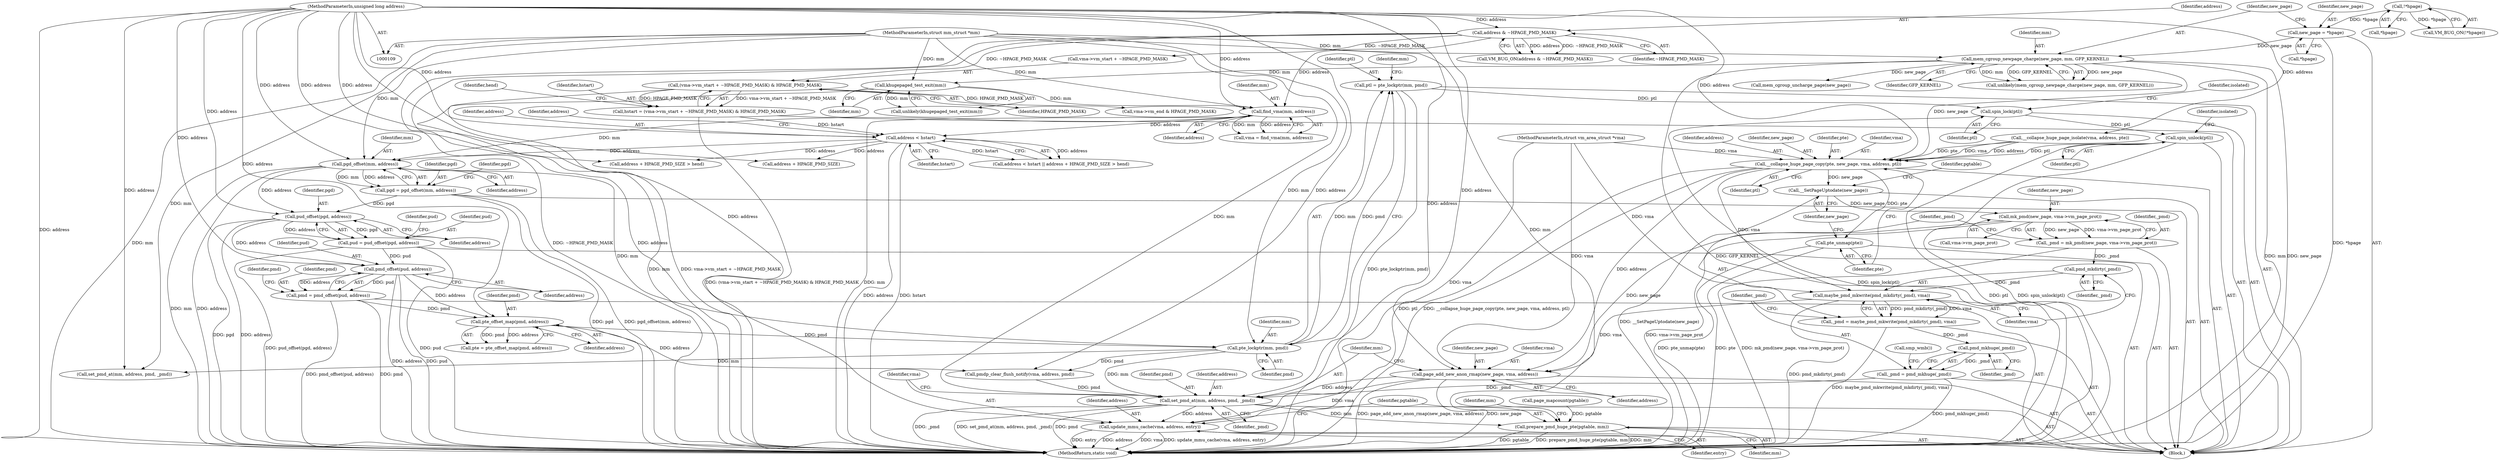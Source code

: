 digraph "0_linux_78f11a255749d09025f54d4e2df4fbcb031530e2@pointer" {
"1000285" [label="(Call,ptl = pte_lockptr(mm, pmd))"];
"1000287" [label="(Call,pte_lockptr(mm, pmd))"];
"1000241" [label="(Call,pgd_offset(mm, address))"];
"1000169" [label="(Call,find_vma(mm, address))"];
"1000164" [label="(Call,khugepaged_test_exit(mm))"];
"1000141" [label="(Call,mem_cgroup_newpage_charge(new_page, mm, GFP_KERNEL))"];
"1000135" [label="(Call,new_page = *hpage)"];
"1000132" [label="(Call,!*hpage)"];
"1000110" [label="(MethodParameterIn,struct mm_struct *mm)"];
"1000128" [label="(Call,address & ~HPAGE_PMD_MASK)"];
"1000111" [label="(MethodParameterIn,unsigned long address)"];
"1000190" [label="(Call,address < hstart)"];
"1000172" [label="(Call,hstart = (vma->vm_start + ~HPAGE_PMD_MASK) & HPAGE_PMD_MASK)"];
"1000174" [label="(Call,(vma->vm_start + ~HPAGE_PMD_MASK) & HPAGE_PMD_MASK)"];
"1000282" [label="(Call,pte_offset_map(pmd, address))"];
"1000261" [label="(Call,pmd = pmd_offset(pud, address))"];
"1000263" [label="(Call,pmd_offset(pud, address))"];
"1000250" [label="(Call,pud = pud_offset(pgd, address))"];
"1000252" [label="(Call,pud_offset(pgd, address))"];
"1000239" [label="(Call,pgd = pgd_offset(mm, address))"];
"1000306" [label="(Call,spin_lock(ptl))"];
"1000314" [label="(Call,spin_unlock(ptl))"];
"1000352" [label="(Call,__collapse_huge_page_copy(pte, new_page, vma, address, ptl))"];
"1000358" [label="(Call,pte_unmap(pte))"];
"1000360" [label="(Call,__SetPageUptodate(new_page))"];
"1000378" [label="(Call,mk_pmd(new_page, vma->vm_page_prot))"];
"1000376" [label="(Call,_pmd = mk_pmd(new_page, vma->vm_page_prot))"];
"1000386" [label="(Call,pmd_mkdirty(_pmd))"];
"1000385" [label="(Call,maybe_pmd_mkwrite(pmd_mkdirty(_pmd), vma))"];
"1000383" [label="(Call,_pmd = maybe_pmd_mkwrite(pmd_mkdirty(_pmd), vma))"];
"1000391" [label="(Call,pmd_mkhuge(_pmd))"];
"1000389" [label="(Call,_pmd = pmd_mkhuge(_pmd))"];
"1000408" [label="(Call,set_pmd_at(mm, address, pmd, _pmd))"];
"1000413" [label="(Call,update_mmu_cache(vma, address, entry))"];
"1000417" [label="(Call,prepare_pmd_huge_pte(pgtable, mm))"];
"1000404" [label="(Call,page_add_new_anon_rmap(new_page, vma, address))"];
"1000189" [label="(Call,address < hstart || address + HPAGE_PMD_SIZE > hend)"];
"1000265" [label="(Identifier,address)"];
"1000391" [label="(Call,pmd_mkhuge(_pmd))"];
"1000243" [label="(Identifier,address)"];
"1000288" [label="(Identifier,mm)"];
"1000286" [label="(Identifier,ptl)"];
"1000180" [label="(Identifier,HPAGE_PMD_MASK)"];
"1000127" [label="(Call,VM_BUG_ON(address & ~HPAGE_PMD_MASK))"];
"1000293" [label="(Identifier,mm)"];
"1000363" [label="(Identifier,pgtable)"];
"1000191" [label="(Identifier,address)"];
"1000376" [label="(Call,_pmd = mk_pmd(new_page, vma->vm_page_prot))"];
"1000254" [label="(Identifier,address)"];
"1000137" [label="(Call,*hpage)"];
"1000131" [label="(Call,VM_BUG_ON(!*hpage))"];
"1000383" [label="(Call,_pmd = maybe_pmd_mkwrite(pmd_mkdirty(_pmd), vma))"];
"1000128" [label="(Call,address & ~HPAGE_PMD_MASK)"];
"1000377" [label="(Identifier,_pmd)"];
"1000175" [label="(Call,vma->vm_start + ~HPAGE_PMD_MASK)"];
"1000352" [label="(Call,__collapse_huge_page_copy(pte, new_page, vma, address, ptl))"];
"1000360" [label="(Call,__SetPageUptodate(new_page))"];
"1000415" [label="(Identifier,address)"];
"1000271" [label="(Identifier,pmd)"];
"1000309" [label="(Identifier,isolated)"];
"1000314" [label="(Call,spin_unlock(ptl))"];
"1000285" [label="(Call,ptl = pte_lockptr(mm, pmd))"];
"1000361" [label="(Identifier,new_page)"];
"1000307" [label="(Identifier,ptl)"];
"1000418" [label="(Identifier,pgtable)"];
"1000182" [label="(Identifier,hend)"];
"1000359" [label="(Identifier,pte)"];
"1000405" [label="(Identifier,new_page)"];
"1000136" [label="(Identifier,new_page)"];
"1000297" [label="(Call,pmdp_clear_flush_notify(vma, address, pmd))"];
"1000356" [label="(Identifier,address)"];
"1000144" [label="(Identifier,GFP_KERNEL)"];
"1000354" [label="(Identifier,new_page)"];
"1000174" [label="(Call,(vma->vm_start + ~HPAGE_PMD_MASK) & HPAGE_PMD_MASK)"];
"1000413" [label="(Call,update_mmu_cache(vma, address, entry))"];
"1000253" [label="(Identifier,pgd)"];
"1000319" [label="(Identifier,isolated)"];
"1000422" [label="(Identifier,mm)"];
"1000173" [label="(Identifier,hstart)"];
"1000389" [label="(Call,_pmd = pmd_mkhuge(_pmd))"];
"1000165" [label="(Identifier,mm)"];
"1000172" [label="(Call,hstart = (vma->vm_start + ~HPAGE_PMD_MASK) & HPAGE_PMD_MASK)"];
"1000259" [label="(Identifier,pud)"];
"1000353" [label="(Identifier,pte)"];
"1000280" [label="(Call,pte = pte_offset_map(pmd, address))"];
"1000357" [label="(Identifier,ptl)"];
"1000393" [label="(Call,smp_wmb())"];
"1000169" [label="(Call,find_vma(mm, address))"];
"1000164" [label="(Call,khugepaged_test_exit(mm))"];
"1000143" [label="(Identifier,mm)"];
"1000386" [label="(Call,pmd_mkdirty(_pmd))"];
"1000373" [label="(Call,page_mapcount(pgtable))"];
"1000132" [label="(Call,!*hpage)"];
"1000448" [label="(MethodReturn,static void)"];
"1000140" [label="(Call,unlikely(mem_cgroup_newpage_charge(new_page, mm, GFP_KERNEL)))"];
"1000417" [label="(Call,prepare_pmd_huge_pte(pgtable, mm))"];
"1000130" [label="(Identifier,~HPAGE_PMD_MASK)"];
"1000385" [label="(Call,maybe_pmd_mkwrite(pmd_mkdirty(_pmd), vma))"];
"1000142" [label="(Identifier,new_page)"];
"1000443" [label="(Call,mem_cgroup_uncharge_page(new_page))"];
"1000355" [label="(Identifier,vma)"];
"1000392" [label="(Identifier,_pmd)"];
"1000315" [label="(Identifier,ptl)"];
"1000264" [label="(Identifier,pud)"];
"1000115" [label="(Block,)"];
"1000110" [label="(MethodParameterIn,struct mm_struct *mm)"];
"1000380" [label="(Call,vma->vm_page_prot)"];
"1000240" [label="(Identifier,pgd)"];
"1000133" [label="(Call,*hpage)"];
"1000113" [label="(MethodParameterIn,struct vm_area_struct *vma)"];
"1000141" [label="(Call,mem_cgroup_newpage_charge(new_page, mm, GFP_KERNEL))"];
"1000193" [label="(Call,address + HPAGE_PMD_SIZE > hend)"];
"1000379" [label="(Identifier,new_page)"];
"1000407" [label="(Identifier,address)"];
"1000387" [label="(Identifier,_pmd)"];
"1000129" [label="(Identifier,address)"];
"1000190" [label="(Call,address < hstart)"];
"1000411" [label="(Identifier,pmd)"];
"1000408" [label="(Call,set_pmd_at(mm, address, pmd, _pmd))"];
"1000419" [label="(Identifier,mm)"];
"1000406" [label="(Identifier,vma)"];
"1000263" [label="(Call,pmd_offset(pud, address))"];
"1000241" [label="(Call,pgd_offset(mm, address))"];
"1000239" [label="(Call,pgd = pgd_offset(mm, address))"];
"1000192" [label="(Identifier,hstart)"];
"1000310" [label="(Call,__collapse_huge_page_isolate(vma, address, pte))"];
"1000195" [label="(Identifier,address)"];
"1000183" [label="(Call,vma->vm_end & HPAGE_PMD_MASK)"];
"1000252" [label="(Call,pud_offset(pgd, address))"];
"1000171" [label="(Identifier,address)"];
"1000248" [label="(Identifier,pgd)"];
"1000111" [label="(MethodParameterIn,unsigned long address)"];
"1000283" [label="(Identifier,pmd)"];
"1000410" [label="(Identifier,address)"];
"1000170" [label="(Identifier,mm)"];
"1000163" [label="(Call,unlikely(khugepaged_test_exit(mm)))"];
"1000242" [label="(Identifier,mm)"];
"1000167" [label="(Call,vma = find_vma(mm, address))"];
"1000333" [label="(Call,set_pmd_at(mm, address, pmd, _pmd))"];
"1000251" [label="(Identifier,pud)"];
"1000194" [label="(Call,address + HPAGE_PMD_SIZE)"];
"1000284" [label="(Identifier,address)"];
"1000135" [label="(Call,new_page = *hpage)"];
"1000262" [label="(Identifier,pmd)"];
"1000388" [label="(Identifier,vma)"];
"1000390" [label="(Identifier,_pmd)"];
"1000306" [label="(Call,spin_lock(ptl))"];
"1000282" [label="(Call,pte_offset_map(pmd, address))"];
"1000287" [label="(Call,pte_lockptr(mm, pmd))"];
"1000378" [label="(Call,mk_pmd(new_page, vma->vm_page_prot))"];
"1000289" [label="(Identifier,pmd)"];
"1000358" [label="(Call,pte_unmap(pte))"];
"1000414" [label="(Identifier,vma)"];
"1000261" [label="(Call,pmd = pmd_offset(pud, address))"];
"1000404" [label="(Call,page_add_new_anon_rmap(new_page, vma, address))"];
"1000384" [label="(Identifier,_pmd)"];
"1000250" [label="(Call,pud = pud_offset(pgd, address))"];
"1000416" [label="(Identifier,entry)"];
"1000412" [label="(Identifier,_pmd)"];
"1000409" [label="(Identifier,mm)"];
"1000285" -> "1000115"  [label="AST: "];
"1000285" -> "1000287"  [label="CFG: "];
"1000286" -> "1000285"  [label="AST: "];
"1000287" -> "1000285"  [label="AST: "];
"1000293" -> "1000285"  [label="CFG: "];
"1000285" -> "1000448"  [label="DDG: pte_lockptr(mm, pmd)"];
"1000287" -> "1000285"  [label="DDG: mm"];
"1000287" -> "1000285"  [label="DDG: pmd"];
"1000285" -> "1000306"  [label="DDG: ptl"];
"1000287" -> "1000289"  [label="CFG: "];
"1000288" -> "1000287"  [label="AST: "];
"1000289" -> "1000287"  [label="AST: "];
"1000241" -> "1000287"  [label="DDG: mm"];
"1000110" -> "1000287"  [label="DDG: mm"];
"1000282" -> "1000287"  [label="DDG: pmd"];
"1000287" -> "1000297"  [label="DDG: pmd"];
"1000287" -> "1000333"  [label="DDG: mm"];
"1000287" -> "1000408"  [label="DDG: mm"];
"1000241" -> "1000239"  [label="AST: "];
"1000241" -> "1000243"  [label="CFG: "];
"1000242" -> "1000241"  [label="AST: "];
"1000243" -> "1000241"  [label="AST: "];
"1000239" -> "1000241"  [label="CFG: "];
"1000241" -> "1000448"  [label="DDG: mm"];
"1000241" -> "1000448"  [label="DDG: address"];
"1000241" -> "1000239"  [label="DDG: mm"];
"1000241" -> "1000239"  [label="DDG: address"];
"1000169" -> "1000241"  [label="DDG: mm"];
"1000110" -> "1000241"  [label="DDG: mm"];
"1000190" -> "1000241"  [label="DDG: address"];
"1000111" -> "1000241"  [label="DDG: address"];
"1000241" -> "1000252"  [label="DDG: address"];
"1000169" -> "1000167"  [label="AST: "];
"1000169" -> "1000171"  [label="CFG: "];
"1000170" -> "1000169"  [label="AST: "];
"1000171" -> "1000169"  [label="AST: "];
"1000167" -> "1000169"  [label="CFG: "];
"1000169" -> "1000448"  [label="DDG: mm"];
"1000169" -> "1000167"  [label="DDG: mm"];
"1000169" -> "1000167"  [label="DDG: address"];
"1000164" -> "1000169"  [label="DDG: mm"];
"1000110" -> "1000169"  [label="DDG: mm"];
"1000128" -> "1000169"  [label="DDG: address"];
"1000111" -> "1000169"  [label="DDG: address"];
"1000169" -> "1000190"  [label="DDG: address"];
"1000164" -> "1000163"  [label="AST: "];
"1000164" -> "1000165"  [label="CFG: "];
"1000165" -> "1000164"  [label="AST: "];
"1000163" -> "1000164"  [label="CFG: "];
"1000164" -> "1000448"  [label="DDG: mm"];
"1000164" -> "1000163"  [label="DDG: mm"];
"1000141" -> "1000164"  [label="DDG: mm"];
"1000110" -> "1000164"  [label="DDG: mm"];
"1000141" -> "1000140"  [label="AST: "];
"1000141" -> "1000144"  [label="CFG: "];
"1000142" -> "1000141"  [label="AST: "];
"1000143" -> "1000141"  [label="AST: "];
"1000144" -> "1000141"  [label="AST: "];
"1000140" -> "1000141"  [label="CFG: "];
"1000141" -> "1000448"  [label="DDG: new_page"];
"1000141" -> "1000448"  [label="DDG: GFP_KERNEL"];
"1000141" -> "1000448"  [label="DDG: mm"];
"1000141" -> "1000140"  [label="DDG: new_page"];
"1000141" -> "1000140"  [label="DDG: mm"];
"1000141" -> "1000140"  [label="DDG: GFP_KERNEL"];
"1000135" -> "1000141"  [label="DDG: new_page"];
"1000110" -> "1000141"  [label="DDG: mm"];
"1000141" -> "1000352"  [label="DDG: new_page"];
"1000141" -> "1000443"  [label="DDG: new_page"];
"1000135" -> "1000115"  [label="AST: "];
"1000135" -> "1000137"  [label="CFG: "];
"1000136" -> "1000135"  [label="AST: "];
"1000137" -> "1000135"  [label="AST: "];
"1000142" -> "1000135"  [label="CFG: "];
"1000135" -> "1000448"  [label="DDG: *hpage"];
"1000132" -> "1000135"  [label="DDG: *hpage"];
"1000132" -> "1000131"  [label="AST: "];
"1000132" -> "1000133"  [label="CFG: "];
"1000133" -> "1000132"  [label="AST: "];
"1000131" -> "1000132"  [label="CFG: "];
"1000132" -> "1000131"  [label="DDG: *hpage"];
"1000110" -> "1000109"  [label="AST: "];
"1000110" -> "1000448"  [label="DDG: mm"];
"1000110" -> "1000333"  [label="DDG: mm"];
"1000110" -> "1000408"  [label="DDG: mm"];
"1000110" -> "1000417"  [label="DDG: mm"];
"1000128" -> "1000127"  [label="AST: "];
"1000128" -> "1000130"  [label="CFG: "];
"1000129" -> "1000128"  [label="AST: "];
"1000130" -> "1000128"  [label="AST: "];
"1000127" -> "1000128"  [label="CFG: "];
"1000128" -> "1000448"  [label="DDG: ~HPAGE_PMD_MASK"];
"1000128" -> "1000448"  [label="DDG: address"];
"1000128" -> "1000127"  [label="DDG: address"];
"1000128" -> "1000127"  [label="DDG: ~HPAGE_PMD_MASK"];
"1000111" -> "1000128"  [label="DDG: address"];
"1000128" -> "1000174"  [label="DDG: ~HPAGE_PMD_MASK"];
"1000128" -> "1000175"  [label="DDG: ~HPAGE_PMD_MASK"];
"1000111" -> "1000109"  [label="AST: "];
"1000111" -> "1000448"  [label="DDG: address"];
"1000111" -> "1000190"  [label="DDG: address"];
"1000111" -> "1000193"  [label="DDG: address"];
"1000111" -> "1000194"  [label="DDG: address"];
"1000111" -> "1000252"  [label="DDG: address"];
"1000111" -> "1000263"  [label="DDG: address"];
"1000111" -> "1000282"  [label="DDG: address"];
"1000111" -> "1000297"  [label="DDG: address"];
"1000111" -> "1000310"  [label="DDG: address"];
"1000111" -> "1000333"  [label="DDG: address"];
"1000111" -> "1000352"  [label="DDG: address"];
"1000111" -> "1000404"  [label="DDG: address"];
"1000111" -> "1000408"  [label="DDG: address"];
"1000111" -> "1000413"  [label="DDG: address"];
"1000190" -> "1000189"  [label="AST: "];
"1000190" -> "1000192"  [label="CFG: "];
"1000191" -> "1000190"  [label="AST: "];
"1000192" -> "1000190"  [label="AST: "];
"1000195" -> "1000190"  [label="CFG: "];
"1000189" -> "1000190"  [label="CFG: "];
"1000190" -> "1000448"  [label="DDG: address"];
"1000190" -> "1000448"  [label="DDG: hstart"];
"1000190" -> "1000189"  [label="DDG: address"];
"1000190" -> "1000189"  [label="DDG: hstart"];
"1000172" -> "1000190"  [label="DDG: hstart"];
"1000190" -> "1000193"  [label="DDG: address"];
"1000190" -> "1000194"  [label="DDG: address"];
"1000172" -> "1000115"  [label="AST: "];
"1000172" -> "1000174"  [label="CFG: "];
"1000173" -> "1000172"  [label="AST: "];
"1000174" -> "1000172"  [label="AST: "];
"1000182" -> "1000172"  [label="CFG: "];
"1000172" -> "1000448"  [label="DDG: (vma->vm_start + ~HPAGE_PMD_MASK) & HPAGE_PMD_MASK"];
"1000174" -> "1000172"  [label="DDG: vma->vm_start + ~HPAGE_PMD_MASK"];
"1000174" -> "1000172"  [label="DDG: HPAGE_PMD_MASK"];
"1000174" -> "1000180"  [label="CFG: "];
"1000175" -> "1000174"  [label="AST: "];
"1000180" -> "1000174"  [label="AST: "];
"1000174" -> "1000448"  [label="DDG: vma->vm_start + ~HPAGE_PMD_MASK"];
"1000174" -> "1000183"  [label="DDG: HPAGE_PMD_MASK"];
"1000282" -> "1000280"  [label="AST: "];
"1000282" -> "1000284"  [label="CFG: "];
"1000283" -> "1000282"  [label="AST: "];
"1000284" -> "1000282"  [label="AST: "];
"1000280" -> "1000282"  [label="CFG: "];
"1000282" -> "1000280"  [label="DDG: pmd"];
"1000282" -> "1000280"  [label="DDG: address"];
"1000261" -> "1000282"  [label="DDG: pmd"];
"1000263" -> "1000282"  [label="DDG: address"];
"1000282" -> "1000297"  [label="DDG: address"];
"1000261" -> "1000115"  [label="AST: "];
"1000261" -> "1000263"  [label="CFG: "];
"1000262" -> "1000261"  [label="AST: "];
"1000263" -> "1000261"  [label="AST: "];
"1000271" -> "1000261"  [label="CFG: "];
"1000261" -> "1000448"  [label="DDG: pmd_offset(pud, address)"];
"1000261" -> "1000448"  [label="DDG: pmd"];
"1000263" -> "1000261"  [label="DDG: pud"];
"1000263" -> "1000261"  [label="DDG: address"];
"1000263" -> "1000265"  [label="CFG: "];
"1000264" -> "1000263"  [label="AST: "];
"1000265" -> "1000263"  [label="AST: "];
"1000263" -> "1000448"  [label="DDG: address"];
"1000263" -> "1000448"  [label="DDG: pud"];
"1000250" -> "1000263"  [label="DDG: pud"];
"1000252" -> "1000263"  [label="DDG: address"];
"1000250" -> "1000115"  [label="AST: "];
"1000250" -> "1000252"  [label="CFG: "];
"1000251" -> "1000250"  [label="AST: "];
"1000252" -> "1000250"  [label="AST: "];
"1000259" -> "1000250"  [label="CFG: "];
"1000250" -> "1000448"  [label="DDG: pud"];
"1000250" -> "1000448"  [label="DDG: pud_offset(pgd, address)"];
"1000252" -> "1000250"  [label="DDG: pgd"];
"1000252" -> "1000250"  [label="DDG: address"];
"1000252" -> "1000254"  [label="CFG: "];
"1000253" -> "1000252"  [label="AST: "];
"1000254" -> "1000252"  [label="AST: "];
"1000252" -> "1000448"  [label="DDG: pgd"];
"1000252" -> "1000448"  [label="DDG: address"];
"1000239" -> "1000252"  [label="DDG: pgd"];
"1000239" -> "1000115"  [label="AST: "];
"1000240" -> "1000239"  [label="AST: "];
"1000248" -> "1000239"  [label="CFG: "];
"1000239" -> "1000448"  [label="DDG: pgd"];
"1000239" -> "1000448"  [label="DDG: pgd_offset(mm, address)"];
"1000306" -> "1000115"  [label="AST: "];
"1000306" -> "1000307"  [label="CFG: "];
"1000307" -> "1000306"  [label="AST: "];
"1000309" -> "1000306"  [label="CFG: "];
"1000306" -> "1000448"  [label="DDG: spin_lock(ptl)"];
"1000306" -> "1000314"  [label="DDG: ptl"];
"1000314" -> "1000115"  [label="AST: "];
"1000314" -> "1000315"  [label="CFG: "];
"1000315" -> "1000314"  [label="AST: "];
"1000319" -> "1000314"  [label="CFG: "];
"1000314" -> "1000448"  [label="DDG: ptl"];
"1000314" -> "1000448"  [label="DDG: spin_unlock(ptl)"];
"1000314" -> "1000352"  [label="DDG: ptl"];
"1000352" -> "1000115"  [label="AST: "];
"1000352" -> "1000357"  [label="CFG: "];
"1000353" -> "1000352"  [label="AST: "];
"1000354" -> "1000352"  [label="AST: "];
"1000355" -> "1000352"  [label="AST: "];
"1000356" -> "1000352"  [label="AST: "];
"1000357" -> "1000352"  [label="AST: "];
"1000359" -> "1000352"  [label="CFG: "];
"1000352" -> "1000448"  [label="DDG: ptl"];
"1000352" -> "1000448"  [label="DDG: __collapse_huge_page_copy(pte, new_page, vma, address, ptl)"];
"1000310" -> "1000352"  [label="DDG: pte"];
"1000310" -> "1000352"  [label="DDG: vma"];
"1000310" -> "1000352"  [label="DDG: address"];
"1000113" -> "1000352"  [label="DDG: vma"];
"1000352" -> "1000358"  [label="DDG: pte"];
"1000352" -> "1000360"  [label="DDG: new_page"];
"1000352" -> "1000385"  [label="DDG: vma"];
"1000352" -> "1000404"  [label="DDG: address"];
"1000358" -> "1000115"  [label="AST: "];
"1000358" -> "1000359"  [label="CFG: "];
"1000359" -> "1000358"  [label="AST: "];
"1000361" -> "1000358"  [label="CFG: "];
"1000358" -> "1000448"  [label="DDG: pte_unmap(pte)"];
"1000358" -> "1000448"  [label="DDG: pte"];
"1000360" -> "1000115"  [label="AST: "];
"1000360" -> "1000361"  [label="CFG: "];
"1000361" -> "1000360"  [label="AST: "];
"1000363" -> "1000360"  [label="CFG: "];
"1000360" -> "1000448"  [label="DDG: __SetPageUptodate(new_page)"];
"1000360" -> "1000378"  [label="DDG: new_page"];
"1000378" -> "1000376"  [label="AST: "];
"1000378" -> "1000380"  [label="CFG: "];
"1000379" -> "1000378"  [label="AST: "];
"1000380" -> "1000378"  [label="AST: "];
"1000376" -> "1000378"  [label="CFG: "];
"1000378" -> "1000448"  [label="DDG: vma->vm_page_prot"];
"1000378" -> "1000376"  [label="DDG: new_page"];
"1000378" -> "1000376"  [label="DDG: vma->vm_page_prot"];
"1000378" -> "1000404"  [label="DDG: new_page"];
"1000376" -> "1000115"  [label="AST: "];
"1000377" -> "1000376"  [label="AST: "];
"1000384" -> "1000376"  [label="CFG: "];
"1000376" -> "1000448"  [label="DDG: mk_pmd(new_page, vma->vm_page_prot)"];
"1000376" -> "1000386"  [label="DDG: _pmd"];
"1000386" -> "1000385"  [label="AST: "];
"1000386" -> "1000387"  [label="CFG: "];
"1000387" -> "1000386"  [label="AST: "];
"1000388" -> "1000386"  [label="CFG: "];
"1000386" -> "1000385"  [label="DDG: _pmd"];
"1000385" -> "1000383"  [label="AST: "];
"1000385" -> "1000388"  [label="CFG: "];
"1000388" -> "1000385"  [label="AST: "];
"1000383" -> "1000385"  [label="CFG: "];
"1000385" -> "1000448"  [label="DDG: pmd_mkdirty(_pmd)"];
"1000385" -> "1000383"  [label="DDG: pmd_mkdirty(_pmd)"];
"1000385" -> "1000383"  [label="DDG: vma"];
"1000113" -> "1000385"  [label="DDG: vma"];
"1000385" -> "1000404"  [label="DDG: vma"];
"1000383" -> "1000115"  [label="AST: "];
"1000384" -> "1000383"  [label="AST: "];
"1000390" -> "1000383"  [label="CFG: "];
"1000383" -> "1000448"  [label="DDG: maybe_pmd_mkwrite(pmd_mkdirty(_pmd), vma)"];
"1000383" -> "1000391"  [label="DDG: _pmd"];
"1000391" -> "1000389"  [label="AST: "];
"1000391" -> "1000392"  [label="CFG: "];
"1000392" -> "1000391"  [label="AST: "];
"1000389" -> "1000391"  [label="CFG: "];
"1000391" -> "1000389"  [label="DDG: _pmd"];
"1000389" -> "1000115"  [label="AST: "];
"1000390" -> "1000389"  [label="AST: "];
"1000393" -> "1000389"  [label="CFG: "];
"1000389" -> "1000448"  [label="DDG: pmd_mkhuge(_pmd)"];
"1000389" -> "1000408"  [label="DDG: _pmd"];
"1000408" -> "1000115"  [label="AST: "];
"1000408" -> "1000412"  [label="CFG: "];
"1000409" -> "1000408"  [label="AST: "];
"1000410" -> "1000408"  [label="AST: "];
"1000411" -> "1000408"  [label="AST: "];
"1000412" -> "1000408"  [label="AST: "];
"1000414" -> "1000408"  [label="CFG: "];
"1000408" -> "1000448"  [label="DDG: pmd"];
"1000408" -> "1000448"  [label="DDG: _pmd"];
"1000408" -> "1000448"  [label="DDG: set_pmd_at(mm, address, pmd, _pmd)"];
"1000404" -> "1000408"  [label="DDG: address"];
"1000297" -> "1000408"  [label="DDG: pmd"];
"1000408" -> "1000413"  [label="DDG: address"];
"1000408" -> "1000417"  [label="DDG: mm"];
"1000413" -> "1000115"  [label="AST: "];
"1000413" -> "1000416"  [label="CFG: "];
"1000414" -> "1000413"  [label="AST: "];
"1000415" -> "1000413"  [label="AST: "];
"1000416" -> "1000413"  [label="AST: "];
"1000418" -> "1000413"  [label="CFG: "];
"1000413" -> "1000448"  [label="DDG: vma"];
"1000413" -> "1000448"  [label="DDG: update_mmu_cache(vma, address, entry)"];
"1000413" -> "1000448"  [label="DDG: entry"];
"1000413" -> "1000448"  [label="DDG: address"];
"1000404" -> "1000413"  [label="DDG: vma"];
"1000113" -> "1000413"  [label="DDG: vma"];
"1000417" -> "1000115"  [label="AST: "];
"1000417" -> "1000419"  [label="CFG: "];
"1000418" -> "1000417"  [label="AST: "];
"1000419" -> "1000417"  [label="AST: "];
"1000422" -> "1000417"  [label="CFG: "];
"1000417" -> "1000448"  [label="DDG: pgtable"];
"1000417" -> "1000448"  [label="DDG: prepare_pmd_huge_pte(pgtable, mm)"];
"1000417" -> "1000448"  [label="DDG: mm"];
"1000373" -> "1000417"  [label="DDG: pgtable"];
"1000404" -> "1000115"  [label="AST: "];
"1000404" -> "1000407"  [label="CFG: "];
"1000405" -> "1000404"  [label="AST: "];
"1000406" -> "1000404"  [label="AST: "];
"1000407" -> "1000404"  [label="AST: "];
"1000409" -> "1000404"  [label="CFG: "];
"1000404" -> "1000448"  [label="DDG: new_page"];
"1000404" -> "1000448"  [label="DDG: page_add_new_anon_rmap(new_page, vma, address)"];
"1000113" -> "1000404"  [label="DDG: vma"];
}
